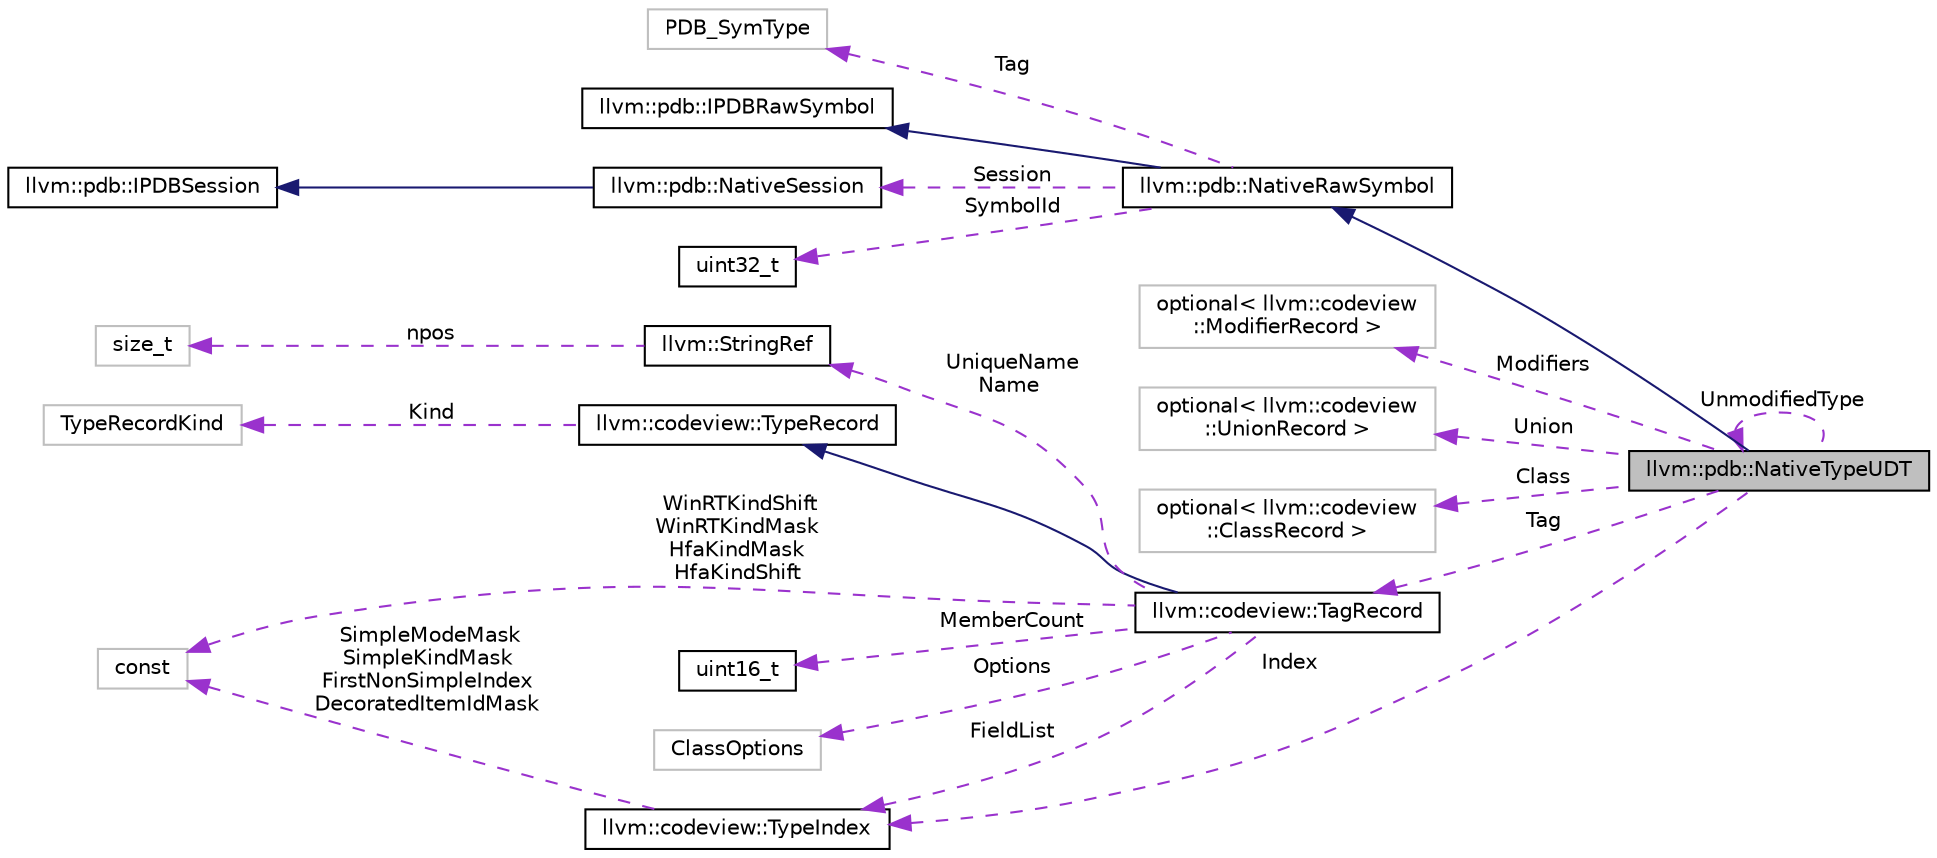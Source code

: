 digraph "llvm::pdb::NativeTypeUDT"
{
 // LATEX_PDF_SIZE
  bgcolor="transparent";
  edge [fontname="Helvetica",fontsize="10",labelfontname="Helvetica",labelfontsize="10"];
  node [fontname="Helvetica",fontsize="10",shape=record];
  rankdir="LR";
  Node1 [label="llvm::pdb::NativeTypeUDT",height=0.2,width=0.4,color="black", fillcolor="grey75", style="filled", fontcolor="black",tooltip=" "];
  Node2 -> Node1 [dir="back",color="midnightblue",fontsize="10",style="solid",fontname="Helvetica"];
  Node2 [label="llvm::pdb::NativeRawSymbol",height=0.2,width=0.4,color="black",URL="$classllvm_1_1pdb_1_1NativeRawSymbol.html",tooltip=" "];
  Node3 -> Node2 [dir="back",color="midnightblue",fontsize="10",style="solid",fontname="Helvetica"];
  Node3 [label="llvm::pdb::IPDBRawSymbol",height=0.2,width=0.4,color="black",URL="$classllvm_1_1pdb_1_1IPDBRawSymbol.html",tooltip="IPDBRawSymbol defines an interface used to represent an arbitrary symbol."];
  Node4 -> Node2 [dir="back",color="darkorchid3",fontsize="10",style="dashed",label=" Session" ,fontname="Helvetica"];
  Node4 [label="llvm::pdb::NativeSession",height=0.2,width=0.4,color="black",URL="$classllvm_1_1pdb_1_1NativeSession.html",tooltip=" "];
  Node5 -> Node4 [dir="back",color="midnightblue",fontsize="10",style="solid",fontname="Helvetica"];
  Node5 [label="llvm::pdb::IPDBSession",height=0.2,width=0.4,color="black",URL="$classllvm_1_1pdb_1_1IPDBSession.html",tooltip="IPDBSession defines an interface used to provide a context for querying debug information from a debu..."];
  Node6 -> Node2 [dir="back",color="darkorchid3",fontsize="10",style="dashed",label=" SymbolId" ,fontname="Helvetica"];
  Node6 [label="uint32_t",height=0.2,width=0.4,color="black",URL="$classuint32__t.html",tooltip=" "];
  Node7 -> Node2 [dir="back",color="darkorchid3",fontsize="10",style="dashed",label=" Tag" ,fontname="Helvetica"];
  Node7 [label="PDB_SymType",height=0.2,width=0.4,color="grey75",tooltip=" "];
  Node8 -> Node1 [dir="back",color="darkorchid3",fontsize="10",style="dashed",label=" Modifiers" ,fontname="Helvetica"];
  Node8 [label="optional\< llvm::codeview\l::ModifierRecord \>",height=0.2,width=0.4,color="grey75",tooltip=" "];
  Node9 -> Node1 [dir="back",color="darkorchid3",fontsize="10",style="dashed",label=" Union" ,fontname="Helvetica"];
  Node9 [label="optional\< llvm::codeview\l::UnionRecord \>",height=0.2,width=0.4,color="grey75",tooltip=" "];
  Node10 -> Node1 [dir="back",color="darkorchid3",fontsize="10",style="dashed",label=" Class" ,fontname="Helvetica"];
  Node10 [label="optional\< llvm::codeview\l::ClassRecord \>",height=0.2,width=0.4,color="grey75",tooltip=" "];
  Node1 -> Node1 [dir="back",color="darkorchid3",fontsize="10",style="dashed",label=" UnmodifiedType" ,fontname="Helvetica"];
  Node11 -> Node1 [dir="back",color="darkorchid3",fontsize="10",style="dashed",label=" Tag" ,fontname="Helvetica"];
  Node11 [label="llvm::codeview::TagRecord",height=0.2,width=0.4,color="black",URL="$classllvm_1_1codeview_1_1TagRecord.html",tooltip=" "];
  Node12 -> Node11 [dir="back",color="midnightblue",fontsize="10",style="solid",fontname="Helvetica"];
  Node12 [label="llvm::codeview::TypeRecord",height=0.2,width=0.4,color="black",URL="$classllvm_1_1codeview_1_1TypeRecord.html",tooltip=" "];
  Node13 -> Node12 [dir="back",color="darkorchid3",fontsize="10",style="dashed",label=" Kind" ,fontname="Helvetica"];
  Node13 [label="TypeRecordKind",height=0.2,width=0.4,color="grey75",tooltip=" "];
  Node14 -> Node11 [dir="back",color="darkorchid3",fontsize="10",style="dashed",label=" MemberCount" ,fontname="Helvetica"];
  Node14 [label="uint16_t",height=0.2,width=0.4,color="black",URL="$classuint16__t.html",tooltip=" "];
  Node15 -> Node11 [dir="back",color="darkorchid3",fontsize="10",style="dashed",label=" Options" ,fontname="Helvetica"];
  Node15 [label="ClassOptions",height=0.2,width=0.4,color="grey75",tooltip=" "];
  Node16 -> Node11 [dir="back",color="darkorchid3",fontsize="10",style="dashed",label=" WinRTKindShift\nWinRTKindMask\nHfaKindMask\nHfaKindShift" ,fontname="Helvetica"];
  Node16 [label="const",height=0.2,width=0.4,color="grey75",tooltip=" "];
  Node17 -> Node11 [dir="back",color="darkorchid3",fontsize="10",style="dashed",label=" UniqueName\nName" ,fontname="Helvetica"];
  Node17 [label="llvm::StringRef",height=0.2,width=0.4,color="black",URL="$classllvm_1_1StringRef.html",tooltip="StringRef - Represent a constant reference to a string, i.e."];
  Node18 -> Node17 [dir="back",color="darkorchid3",fontsize="10",style="dashed",label=" npos" ,fontname="Helvetica"];
  Node18 [label="size_t",height=0.2,width=0.4,color="grey75",tooltip=" "];
  Node19 -> Node11 [dir="back",color="darkorchid3",fontsize="10",style="dashed",label=" FieldList" ,fontname="Helvetica"];
  Node19 [label="llvm::codeview::TypeIndex",height=0.2,width=0.4,color="black",URL="$classllvm_1_1codeview_1_1TypeIndex.html",tooltip="A 32-bit type reference."];
  Node16 -> Node19 [dir="back",color="darkorchid3",fontsize="10",style="dashed",label=" SimpleModeMask\nSimpleKindMask\nFirstNonSimpleIndex\nDecoratedItemIdMask" ,fontname="Helvetica"];
  Node19 -> Node1 [dir="back",color="darkorchid3",fontsize="10",style="dashed",label=" Index" ,fontname="Helvetica"];
}
